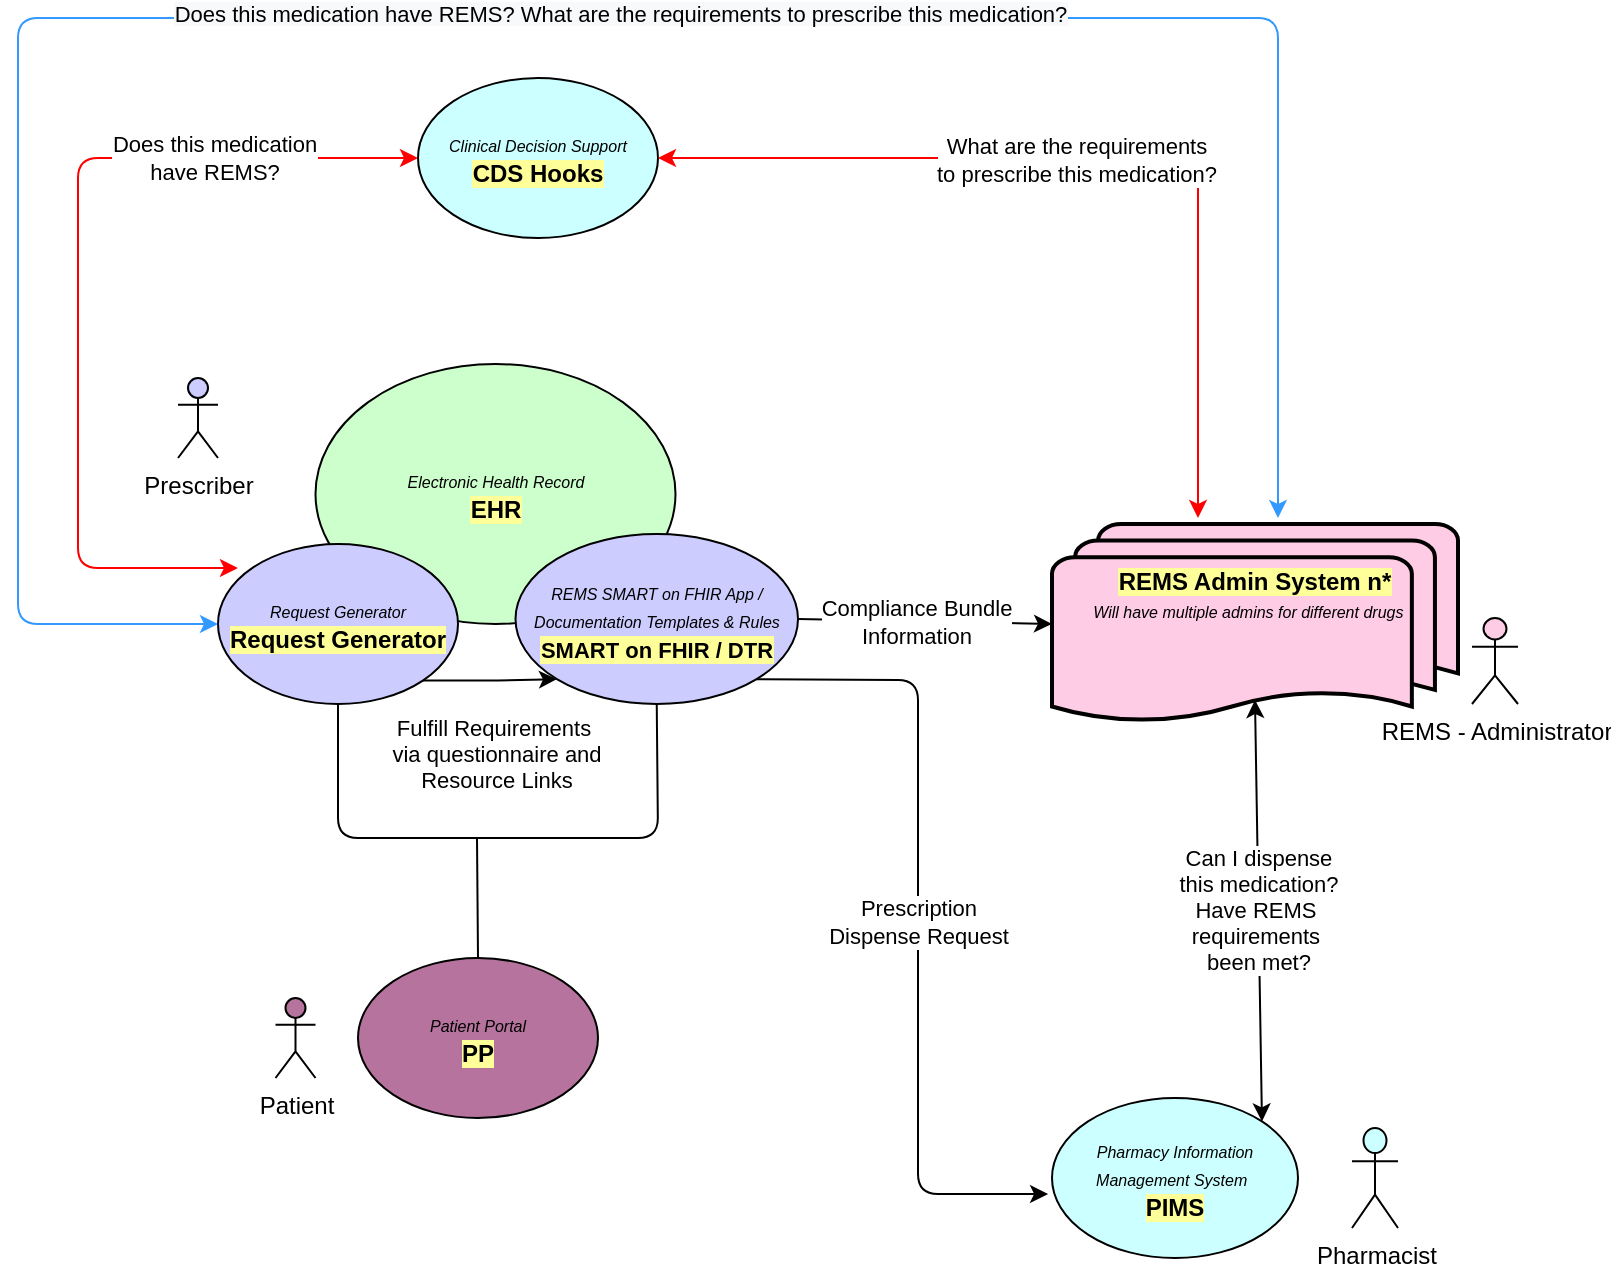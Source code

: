 <mxfile version="20.8.5" type="device"><diagram id="EH_1dwqit2v3iviSDFS6" name="Page-1"><mxGraphModel dx="637" dy="-213" grid="1" gridSize="10" guides="1" tooltips="1" connect="1" arrows="1" fold="1" page="1" pageScale="1" pageWidth="850" pageHeight="1100" math="0" shadow="0"><root><mxCell id="0"/><mxCell id="1" parent="0"/><mxCell id="f_Cv7m_UEqDpO9eW1vw7-82" value="&lt;i&gt;&lt;font style=&quot;font-size: 8px&quot;&gt;Clinical Decision Support&lt;/font&gt;&lt;/i&gt; &lt;br&gt;&lt;b style=&quot;background-color: rgb(255 , 255 , 153)&quot;&gt;CDS Hooks&lt;br&gt;&lt;/b&gt;" style="ellipse;whiteSpace=wrap;html=1;fillColor=#CCFFFF;" parent="1" vertex="1"><mxGeometry x="250" y="1202" width="120" height="80" as="geometry"/></mxCell><mxCell id="f_Cv7m_UEqDpO9eW1vw7-83" value="&lt;i&gt;&lt;font style=&quot;font-size: 8px&quot;&gt;Electronic Health Record&lt;br&gt;&lt;/font&gt;&lt;/i&gt;&lt;b style=&quot;background-color: rgb(255 , 255 , 153)&quot;&gt;EHR&lt;/b&gt;" style="ellipse;whiteSpace=wrap;html=1;fillColor=#CCFFCC;" parent="1" vertex="1"><mxGeometry x="198.75" y="1345" width="180" height="130" as="geometry"/></mxCell><mxCell id="f_Cv7m_UEqDpO9eW1vw7-84" value="&lt;i&gt;&lt;font style=&quot;font-size: 8px&quot;&gt;REMS SMART on FHIR App / Documentation Templates &amp;amp; Rules&lt;br&gt;&lt;/font&gt;&lt;/i&gt;&lt;b&gt;&lt;span style=&quot;background-color: rgb(255 , 255 , 153)&quot;&gt;&lt;font style=&quot;font-size: 11px;&quot;&gt;SMART on FHIR / DTR&lt;/font&gt;&lt;/span&gt;&lt;/b&gt;" style="ellipse;whiteSpace=wrap;html=1;fillColor=#CCCCFF;" parent="1" vertex="1"><mxGeometry x="298.75" y="1430" width="141.25" height="85" as="geometry"/></mxCell><mxCell id="f_Cv7m_UEqDpO9eW1vw7-85" value="" style="endArrow=classic;html=1;exitX=1;exitY=0.5;exitDx=0;exitDy=0;entryX=0;entryY=0.5;entryDx=0;entryDy=0;entryPerimeter=0;" parent="1" source="f_Cv7m_UEqDpO9eW1vw7-84" target="f_Cv7m_UEqDpO9eW1vw7-93" edge="1"><mxGeometry relative="1" as="geometry"><mxPoint x="400" y="1464.5" as="sourcePoint"/><mxPoint x="560" y="1445" as="targetPoint"/><Array as="points"/></mxGeometry></mxCell><mxCell id="f_Cv7m_UEqDpO9eW1vw7-86" value="Compliance Bundle &lt;br&gt;Information" style="edgeLabel;resizable=0;html=1;align=center;verticalAlign=middle;" parent="f_Cv7m_UEqDpO9eW1vw7-85" vertex="1" connectable="0"><mxGeometry relative="1" as="geometry"><mxPoint x="-5" as="offset"/></mxGeometry></mxCell><mxCell id="f_Cv7m_UEqDpO9eW1vw7-87" style="edgeStyle=orthogonalEdgeStyle;rounded=0;orthogonalLoop=1;jettySize=auto;html=1;exitX=1;exitY=1;exitDx=0;exitDy=0;entryX=0;entryY=1;entryDx=0;entryDy=0;" parent="1" source="f_Cv7m_UEqDpO9eW1vw7-89" target="f_Cv7m_UEqDpO9eW1vw7-84" edge="1"><mxGeometry relative="1" as="geometry"><mxPoint x="261.176" y="1503.284" as="sourcePoint"/></mxGeometry></mxCell><mxCell id="f_Cv7m_UEqDpO9eW1vw7-88" value="Fulfill Requirements&amp;nbsp;&lt;br&gt;via questionnaire and &lt;br&gt;Resource Links" style="edgeLabel;html=1;align=center;verticalAlign=middle;resizable=0;points=[];" parent="f_Cv7m_UEqDpO9eW1vw7-87" vertex="1" connectable="0"><mxGeometry x="0.147" y="3" relative="1" as="geometry"><mxPoint x="-2" y="40" as="offset"/></mxGeometry></mxCell><mxCell id="f_Cv7m_UEqDpO9eW1vw7-89" value="&lt;i&gt;&lt;font style=&quot;font-size: 8px&quot;&gt;Request Generator&lt;br&gt;&lt;/font&gt;&lt;/i&gt;&lt;span style=&quot;background-color: rgb(255 , 255 , 153)&quot;&gt;&lt;b&gt;Request Generator&lt;/b&gt;&lt;/span&gt;" style="ellipse;whiteSpace=wrap;html=1;fillColor=#CCCCFF;" parent="1" vertex="1"><mxGeometry x="150" y="1435" width="120" height="80" as="geometry"/></mxCell><mxCell id="f_Cv7m_UEqDpO9eW1vw7-90" value="Prescriber" style="shape=umlActor;verticalLabelPosition=bottom;verticalAlign=top;html=1;fillColor=#CCCCFF;" parent="1" vertex="1"><mxGeometry x="130" y="1352" width="20" height="40" as="geometry"/></mxCell><mxCell id="f_Cv7m_UEqDpO9eW1vw7-91" value="" style="endArrow=classic;startArrow=classic;html=1;strokeColor=#FF0000;entryX=0.083;entryY=0.15;entryDx=0;entryDy=0;exitX=0;exitY=0.5;exitDx=0;exitDy=0;entryPerimeter=0;" parent="1" source="f_Cv7m_UEqDpO9eW1vw7-82" target="f_Cv7m_UEqDpO9eW1vw7-89" edge="1"><mxGeometry width="50" height="50" relative="1" as="geometry"><mxPoint x="160" y="1282" as="sourcePoint"/><mxPoint x="110" y="1322" as="targetPoint"/><Array as="points"><mxPoint x="80" y="1242"/><mxPoint x="80" y="1362"/><mxPoint x="80" y="1447"/></Array></mxGeometry></mxCell><mxCell id="f_Cv7m_UEqDpO9eW1vw7-92" value="Does this medication&lt;br&gt;have REMS?" style="edgeLabel;html=1;align=center;verticalAlign=middle;resizable=0;points=[];" parent="f_Cv7m_UEqDpO9eW1vw7-91" vertex="1" connectable="0"><mxGeometry x="-0.448" y="-3" relative="1" as="geometry"><mxPoint x="23" y="3" as="offset"/></mxGeometry></mxCell><mxCell id="f_Cv7m_UEqDpO9eW1vw7-93" value="&lt;b style=&quot;background-color: rgb(255 , 255 , 153)&quot;&gt;REMS Admin System n*&lt;/b&gt;&lt;br&gt;&lt;span style=&quot;font-size: 8px&quot;&gt;&lt;i&gt;Will have multiple admins for different drugs &amp;nbsp;&amp;nbsp;&lt;br&gt;&lt;br&gt;&lt;br&gt;&lt;/i&gt;&lt;/span&gt;" style="strokeWidth=2;html=1;shape=mxgraph.flowchart.multi-document;whiteSpace=wrap;fillColor=#FFCCE6;" parent="1" vertex="1"><mxGeometry x="567" y="1425" width="203" height="100" as="geometry"/></mxCell><mxCell id="f_Cv7m_UEqDpO9eW1vw7-94" value="" style="endArrow=classic;startArrow=classic;html=1;strokeColor=#3399FF;fillColor=#FF3333;exitX=0;exitY=0.5;exitDx=0;exitDy=0;" parent="1" source="f_Cv7m_UEqDpO9eW1vw7-89" edge="1"><mxGeometry width="50" height="50" relative="1" as="geometry"><mxPoint x="390" y="1585" as="sourcePoint"/><mxPoint x="680" y="1422" as="targetPoint"/><Array as="points"><mxPoint x="50" y="1475"/><mxPoint x="50" y="1172"/><mxPoint x="290" y="1172"/><mxPoint x="680" y="1172"/></Array></mxGeometry></mxCell><mxCell id="f_Cv7m_UEqDpO9eW1vw7-95" value="&lt;span style=&quot;background-color: rgb(248 , 249 , 250)&quot;&gt;Does this medication have REMS? What are the requirements to prescribe this medication?&lt;/span&gt;" style="edgeLabel;html=1;align=center;verticalAlign=middle;resizable=0;points=[];" parent="f_Cv7m_UEqDpO9eW1vw7-94" vertex="1" connectable="0"><mxGeometry x="0.142" y="2" relative="1" as="geometry"><mxPoint x="-29" as="offset"/></mxGeometry></mxCell><mxCell id="f_Cv7m_UEqDpO9eW1vw7-96" value="" style="endArrow=classic;startArrow=classic;html=1;entryX=1;entryY=0.5;entryDx=0;entryDy=0;strokeColor=#FF0000;" parent="1" target="f_Cv7m_UEqDpO9eW1vw7-82" edge="1"><mxGeometry width="50" height="50" relative="1" as="geometry"><mxPoint x="640" y="1422" as="sourcePoint"/><mxPoint x="370" y="1675" as="targetPoint"/><Array as="points"><mxPoint x="640" y="1242"/></Array></mxGeometry></mxCell><mxCell id="f_Cv7m_UEqDpO9eW1vw7-97" value="What are the requirements&lt;br&gt;to prescribe this medication?" style="edgeLabel;html=1;align=center;verticalAlign=middle;resizable=0;points=[];" parent="f_Cv7m_UEqDpO9eW1vw7-96" vertex="1" connectable="0"><mxGeometry x="0.458" y="1" relative="1" as="geometry"><mxPoint x="87" as="offset"/></mxGeometry></mxCell><mxCell id="f_Cv7m_UEqDpO9eW1vw7-98" value="REMS - Administrator" style="shape=umlActor;verticalLabelPosition=bottom;verticalAlign=top;html=1;fillColor=#FFCCE6;" parent="1" vertex="1"><mxGeometry x="777.0" y="1472" width="23" height="43" as="geometry"/></mxCell><mxCell id="f_Cv7m_UEqDpO9eW1vw7-99" value="&lt;span style=&quot;font-size: 8px&quot;&gt;&lt;i&gt;Pharmacy Information Management System&lt;/i&gt;&lt;/span&gt;&amp;nbsp;&lt;br&gt;&lt;span style=&quot;background-color: rgb(255 , 255 , 153)&quot;&gt;&lt;b&gt;PIMS&lt;/b&gt;&lt;/span&gt;" style="ellipse;whiteSpace=wrap;html=1;fillColor=#CCFFFF;" parent="1" vertex="1"><mxGeometry x="567" y="1712" width="123" height="80" as="geometry"/></mxCell><mxCell id="f_Cv7m_UEqDpO9eW1vw7-100" value="Prescription &lt;br&gt;Dispense Request" style="endArrow=classic;html=1;exitX=1;exitY=1;exitDx=0;exitDy=0;entryX=-0.016;entryY=0.6;entryDx=0;entryDy=0;entryPerimeter=0;" parent="1" source="f_Cv7m_UEqDpO9eW1vw7-84" target="f_Cv7m_UEqDpO9eW1vw7-99" edge="1"><mxGeometry width="50" height="50" relative="1" as="geometry"><mxPoint x="390" y="1532" as="sourcePoint"/><mxPoint x="480" y="1762" as="targetPoint"/><Array as="points"><mxPoint x="500" y="1503"/><mxPoint x="500" y="1552"/><mxPoint x="500" y="1760"/></Array></mxGeometry></mxCell><mxCell id="f_Cv7m_UEqDpO9eW1vw7-101" value="Can I dispense&lt;br&gt;this medication?&lt;br&gt;Have REMS&amp;nbsp;&lt;br&gt;requirements&amp;nbsp;&lt;br&gt;been met?" style="endArrow=classic;startArrow=classic;html=1;exitX=1;exitY=0;exitDx=0;exitDy=0;entryX=0.5;entryY=0.88;entryDx=0;entryDy=0;entryPerimeter=0;" parent="1" source="f_Cv7m_UEqDpO9eW1vw7-99" target="f_Cv7m_UEqDpO9eW1vw7-93" edge="1"><mxGeometry width="50" height="50" relative="1" as="geometry"><mxPoint x="577" y="1612" as="sourcePoint"/><mxPoint x="627" y="1562" as="targetPoint"/></mxGeometry></mxCell><mxCell id="f_Cv7m_UEqDpO9eW1vw7-102" value="Patient" style="shape=umlActor;verticalLabelPosition=bottom;verticalAlign=top;html=1;fillColor=#B5739D;" parent="1" vertex="1"><mxGeometry x="178.75" y="1662" width="20" height="40" as="geometry"/></mxCell><mxCell id="f_Cv7m_UEqDpO9eW1vw7-103" value="Pharmacist" style="shape=umlActor;verticalLabelPosition=bottom;verticalAlign=top;html=1;fillColor=#CCFFFF;" parent="1" vertex="1"><mxGeometry x="717" y="1727" width="23" height="50" as="geometry"/></mxCell><mxCell id="f_Cv7m_UEqDpO9eW1vw7-104" value="&lt;span style=&quot;font-size: 8px&quot;&gt;&lt;i&gt;Patient Portal&lt;/i&gt;&lt;/span&gt;&lt;br&gt;&lt;span style=&quot;background-color: rgb(255 , 255 , 153)&quot;&gt;&lt;b&gt;PP&lt;/b&gt;&lt;/span&gt;" style="ellipse;whiteSpace=wrap;html=1;fillColor=#B5739D;" parent="1" vertex="1"><mxGeometry x="220" y="1642" width="120" height="80" as="geometry"/></mxCell><mxCell id="f_Cv7m_UEqDpO9eW1vw7-106" value="" style="endArrow=none;html=1;exitX=0.5;exitY=0;exitDx=0;exitDy=0;" parent="1" source="f_Cv7m_UEqDpO9eW1vw7-104" edge="1"><mxGeometry width="50" height="50" relative="1" as="geometry"><mxPoint x="279.5" y="1612" as="sourcePoint"/><mxPoint x="279.5" y="1582" as="targetPoint"/></mxGeometry></mxCell><mxCell id="f_Cv7m_UEqDpO9eW1vw7-107" value="" style="endArrow=none;html=1;entryX=0.5;entryY=1;entryDx=0;entryDy=0;" parent="1" target="f_Cv7m_UEqDpO9eW1vw7-84" edge="1"><mxGeometry width="50" height="50" relative="1" as="geometry"><mxPoint x="280" y="1582" as="sourcePoint"/><mxPoint x="330" y="1532" as="targetPoint"/><Array as="points"><mxPoint x="370" y="1582"/></Array></mxGeometry></mxCell><mxCell id="f_Cv7m_UEqDpO9eW1vw7-108" value="" style="endArrow=none;html=1;entryX=0.5;entryY=1;entryDx=0;entryDy=0;" parent="1" target="f_Cv7m_UEqDpO9eW1vw7-89" edge="1"><mxGeometry width="50" height="50" relative="1" as="geometry"><mxPoint x="280" y="1582" as="sourcePoint"/><mxPoint x="200" y="1522" as="targetPoint"/><Array as="points"><mxPoint x="210" y="1582"/></Array></mxGeometry></mxCell></root></mxGraphModel></diagram></mxfile>